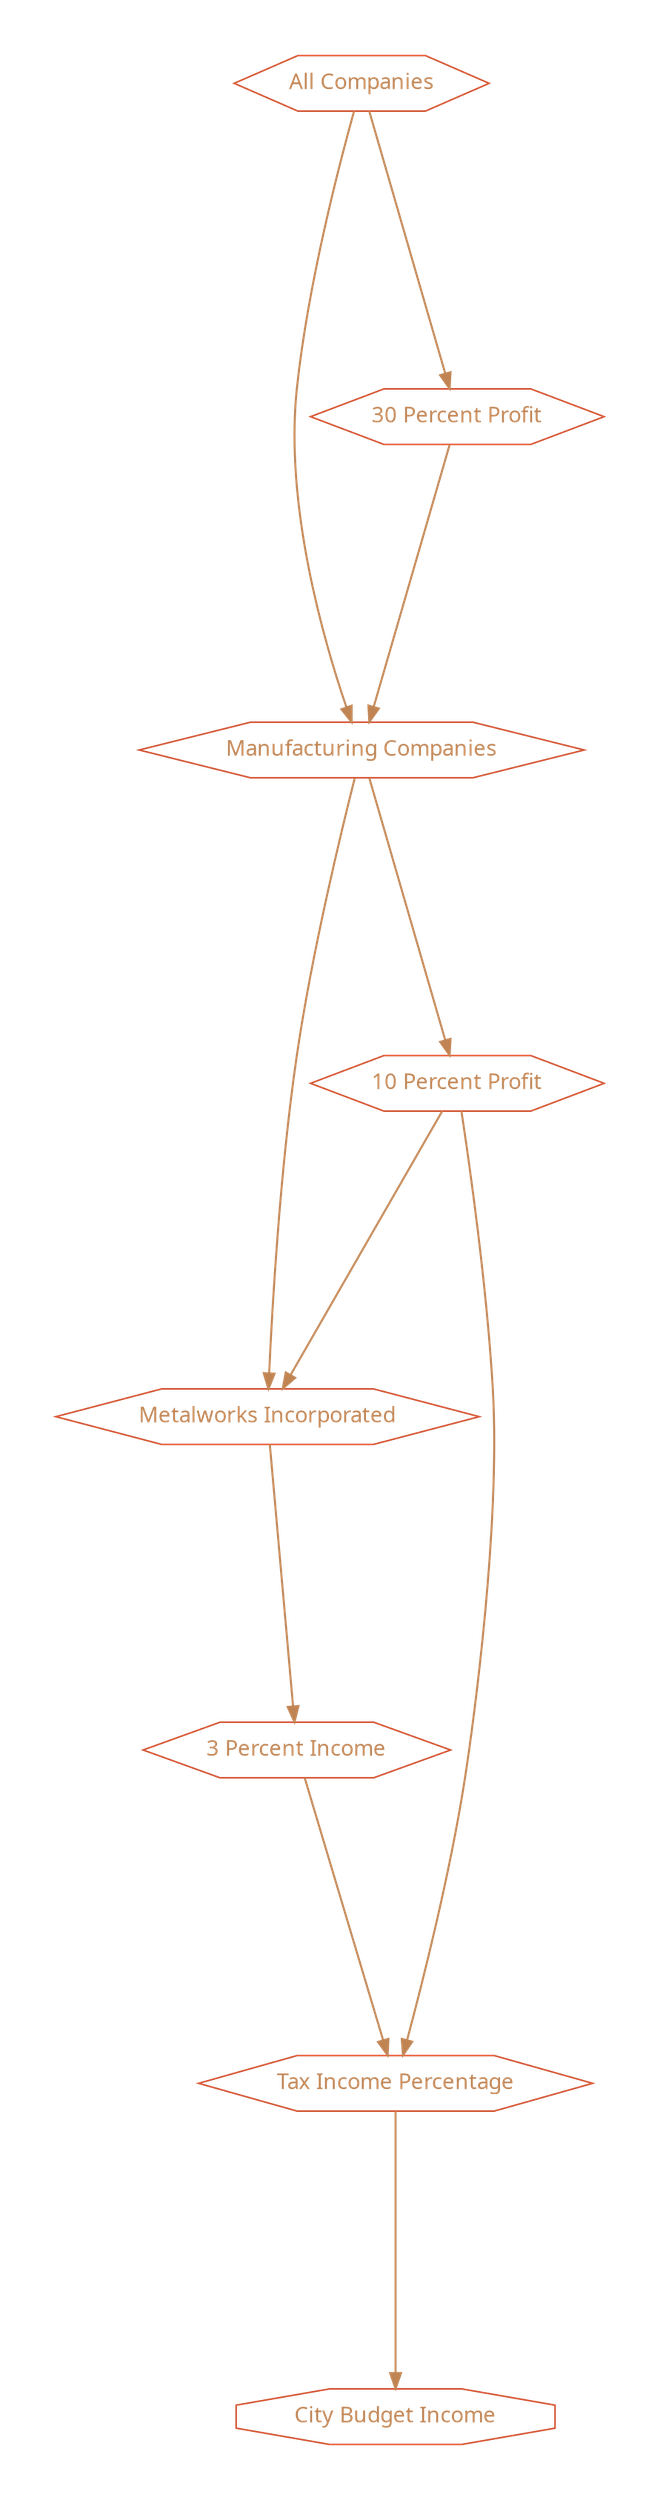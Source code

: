 /*
  This is part of the Avaneya Project Crew Handbook.
  Copyright (C) 2010-2016 Cartesian Theatre <info@cartesiantheatre.com>.
  See the file License for copying conditions.

*/

digraph Taxation
{
	//Graph attributes...
	bgcolor="transparent";
	margin="0";
	ratio="auto";
	ranksep="2.5";
	pad="0.5,0.5";
	compound="true";
	overlap="vpsc";
	root="Taxation";

	//Node attributes...
	node[color="#d3502dff"];
	node[fillcolor="gray10"];
	node[fontcolor="#c08453ff"];
	node[fontname="Ubuntu"];
	node[shape="none"];

	//Edge attributes...
	edge[color="#c08453ff"];
	edge[penwidth="1.3"];

	// Relationships
	"All Companies"[shape="hexagon"]
	"Manufacturing Companies"[shape="hexagon"]
	"Metalworks Incorporated"[shape="hexagon"]
	"30 Percent Profit"[shape="hexagon"]
	"10 Percent Profit"[shape="hexagon"]
	"3 Percent Income"[shape="hexagon"]
	"Tax Income Percentage"[shape="hexagon"]
	"City Budget Income"[shape="octagon"]


	"All Companies" 			-> "30 Percent Profit";
	"All Companies"				-> "Manufacturing Companies";	

	"Manufacturing Companies"		-> "10 Percent Profit";
	"Manufacturing Companies"		-> "Metalworks Incorporated";

	"Metalworks Incorporated"		-> "3 Percent Income";


	"30 Percent Profit"			-> "Manufacturing Companies";
	"10 Percent Profit"			-> "Tax Income Percentage";
	"10 Percent Profit"			-> "Metalworks Incorporated"

	"3 Percent Income"			-> "Tax Income Percentage";
	"Tax Income Percentage"			-> "City Budget Income";


	

}

